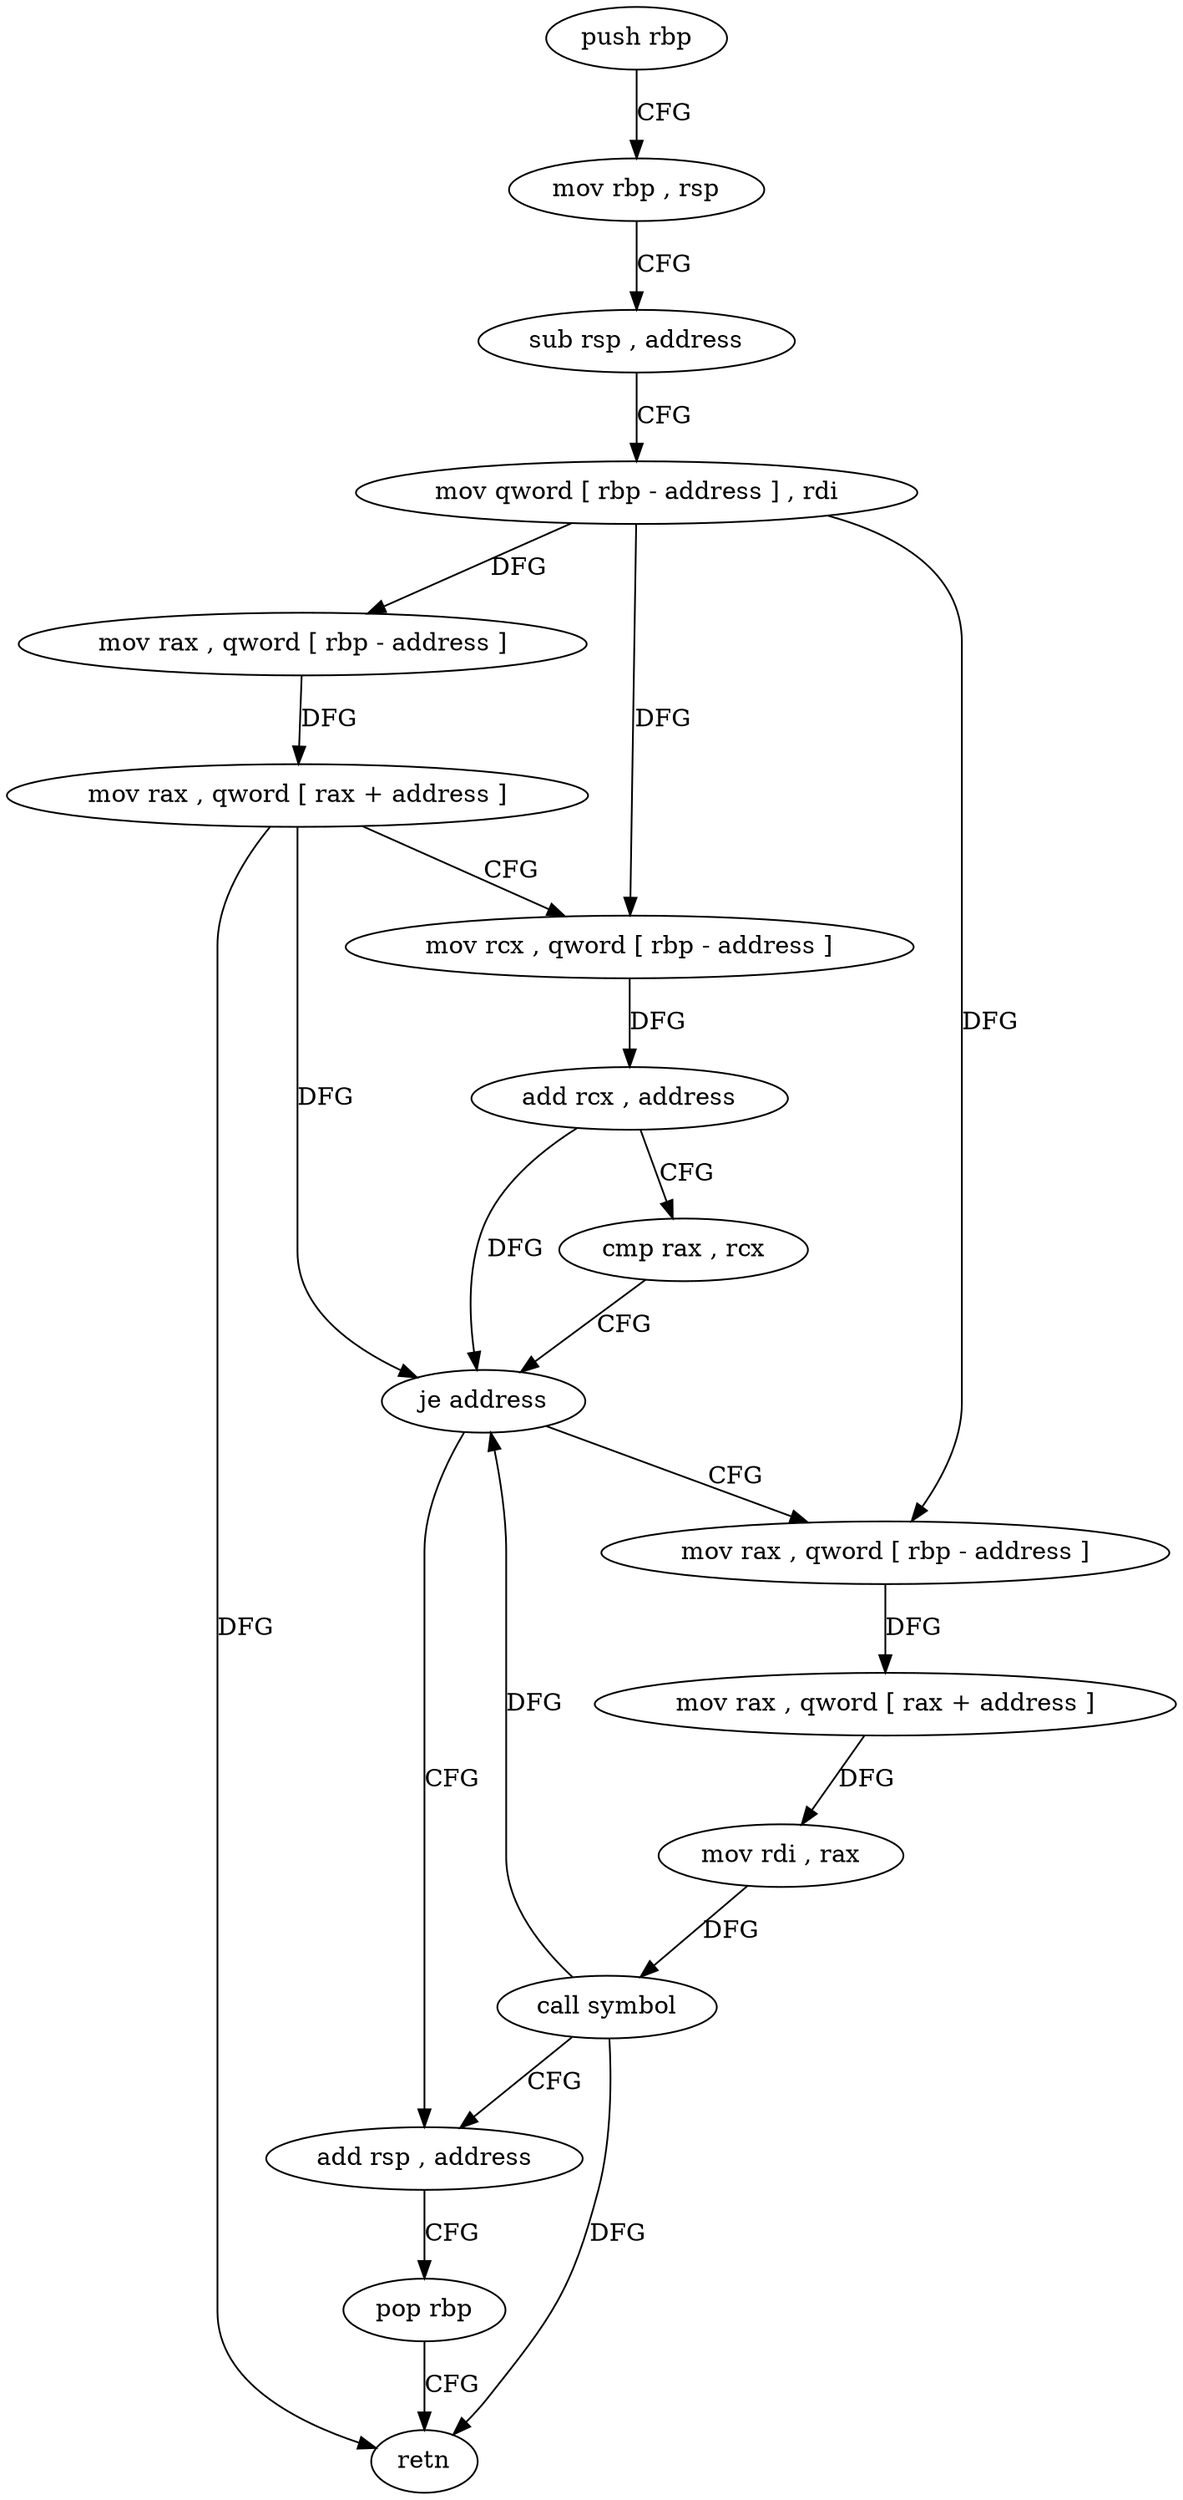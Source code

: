 digraph "func" {
"4324080" [label = "push rbp" ]
"4324081" [label = "mov rbp , rsp" ]
"4324084" [label = "sub rsp , address" ]
"4324088" [label = "mov qword [ rbp - address ] , rdi" ]
"4324092" [label = "mov rax , qword [ rbp - address ]" ]
"4324096" [label = "mov rax , qword [ rax + address ]" ]
"4324100" [label = "mov rcx , qword [ rbp - address ]" ]
"4324104" [label = "add rcx , address" ]
"4324111" [label = "cmp rax , rcx" ]
"4324114" [label = "je address" ]
"4324136" [label = "add rsp , address" ]
"4324120" [label = "mov rax , qword [ rbp - address ]" ]
"4324140" [label = "pop rbp" ]
"4324141" [label = "retn" ]
"4324124" [label = "mov rax , qword [ rax + address ]" ]
"4324128" [label = "mov rdi , rax" ]
"4324131" [label = "call symbol" ]
"4324080" -> "4324081" [ label = "CFG" ]
"4324081" -> "4324084" [ label = "CFG" ]
"4324084" -> "4324088" [ label = "CFG" ]
"4324088" -> "4324092" [ label = "DFG" ]
"4324088" -> "4324100" [ label = "DFG" ]
"4324088" -> "4324120" [ label = "DFG" ]
"4324092" -> "4324096" [ label = "DFG" ]
"4324096" -> "4324100" [ label = "CFG" ]
"4324096" -> "4324114" [ label = "DFG" ]
"4324096" -> "4324141" [ label = "DFG" ]
"4324100" -> "4324104" [ label = "DFG" ]
"4324104" -> "4324111" [ label = "CFG" ]
"4324104" -> "4324114" [ label = "DFG" ]
"4324111" -> "4324114" [ label = "CFG" ]
"4324114" -> "4324136" [ label = "CFG" ]
"4324114" -> "4324120" [ label = "CFG" ]
"4324136" -> "4324140" [ label = "CFG" ]
"4324120" -> "4324124" [ label = "DFG" ]
"4324140" -> "4324141" [ label = "CFG" ]
"4324124" -> "4324128" [ label = "DFG" ]
"4324128" -> "4324131" [ label = "DFG" ]
"4324131" -> "4324136" [ label = "CFG" ]
"4324131" -> "4324114" [ label = "DFG" ]
"4324131" -> "4324141" [ label = "DFG" ]
}
